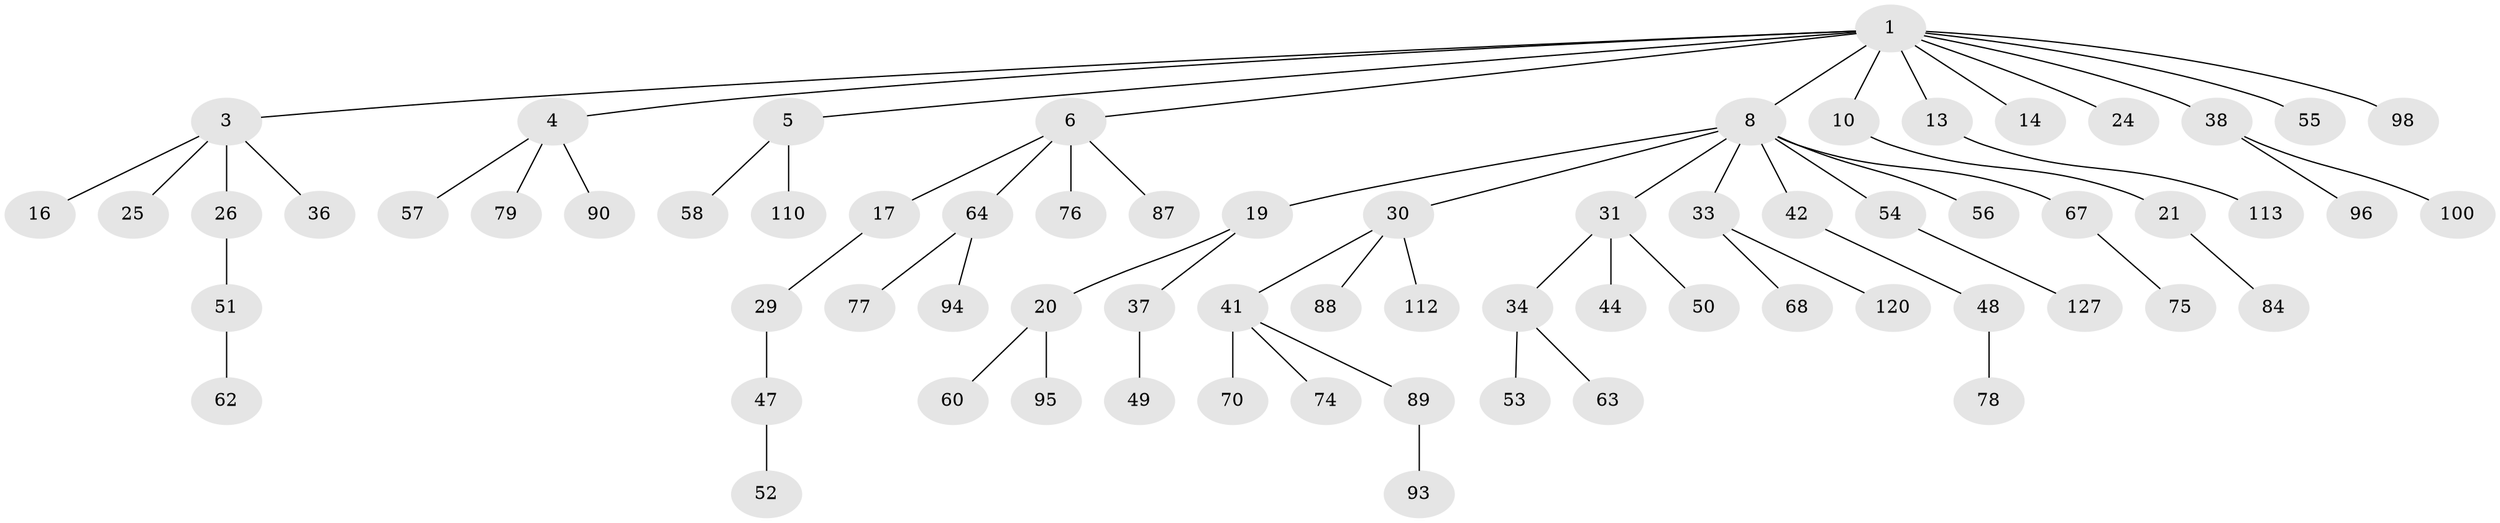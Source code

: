 // original degree distribution, {6: 0.014388489208633094, 8: 0.007194244604316547, 4: 0.05755395683453238, 5: 0.02877697841726619, 3: 0.1510791366906475, 1: 0.4676258992805755, 2: 0.2733812949640288}
// Generated by graph-tools (version 1.1) at 2025/15/03/09/25 04:15:20]
// undirected, 69 vertices, 68 edges
graph export_dot {
graph [start="1"]
  node [color=gray90,style=filled];
  1 [super="+2"];
  3 [super="+12"];
  4 [super="+7"];
  5;
  6;
  8 [super="+27+9"];
  10 [super="+83"];
  13;
  14;
  16 [super="+35"];
  17 [super="+18"];
  19;
  20 [super="+32"];
  21 [super="+109+131"];
  24;
  25 [super="+116"];
  26;
  29 [super="+45"];
  30;
  31;
  33 [super="+92"];
  34 [super="+46"];
  36;
  37 [super="+61"];
  38 [super="+40+65"];
  41;
  42;
  44;
  47;
  48 [super="+101"];
  49;
  50 [super="+102+86"];
  51 [super="+71"];
  52;
  53 [super="+73"];
  54 [super="+66"];
  55;
  56 [super="+72"];
  57;
  58 [super="+107+91"];
  60;
  62 [super="+117"];
  63 [super="+129"];
  64;
  67 [super="+118+69"];
  68;
  70 [super="+123+115"];
  74 [super="+105"];
  75 [super="+81"];
  76;
  77;
  78;
  79;
  84;
  87;
  88 [super="+121"];
  89 [super="+136"];
  90;
  93;
  94;
  95;
  96 [super="+103"];
  98;
  100;
  110;
  112;
  113;
  120;
  127;
  1 -- 3;
  1 -- 6;
  1 -- 13;
  1 -- 24;
  1 -- 55;
  1 -- 98;
  1 -- 4;
  1 -- 5;
  1 -- 38;
  1 -- 8;
  1 -- 10;
  1 -- 14;
  3 -- 26;
  3 -- 36;
  3 -- 16;
  3 -- 25;
  4 -- 57;
  4 -- 79;
  4 -- 90;
  5 -- 58;
  5 -- 110;
  6 -- 17;
  6 -- 64;
  6 -- 76;
  6 -- 87;
  8 -- 56;
  8 -- 30;
  8 -- 33;
  8 -- 67;
  8 -- 19;
  8 -- 54;
  8 -- 42;
  8 -- 31;
  10 -- 21;
  13 -- 113;
  17 -- 29;
  19 -- 20;
  19 -- 37;
  20 -- 60;
  20 -- 95;
  21 -- 84;
  26 -- 51;
  29 -- 47;
  30 -- 41;
  30 -- 88;
  30 -- 112;
  31 -- 34;
  31 -- 44;
  31 -- 50;
  33 -- 68;
  33 -- 120;
  34 -- 53;
  34 -- 63;
  37 -- 49;
  38 -- 96;
  38 -- 100;
  41 -- 70;
  41 -- 74;
  41 -- 89;
  42 -- 48;
  47 -- 52;
  48 -- 78;
  51 -- 62;
  54 -- 127;
  64 -- 77;
  64 -- 94;
  67 -- 75;
  89 -- 93;
}

